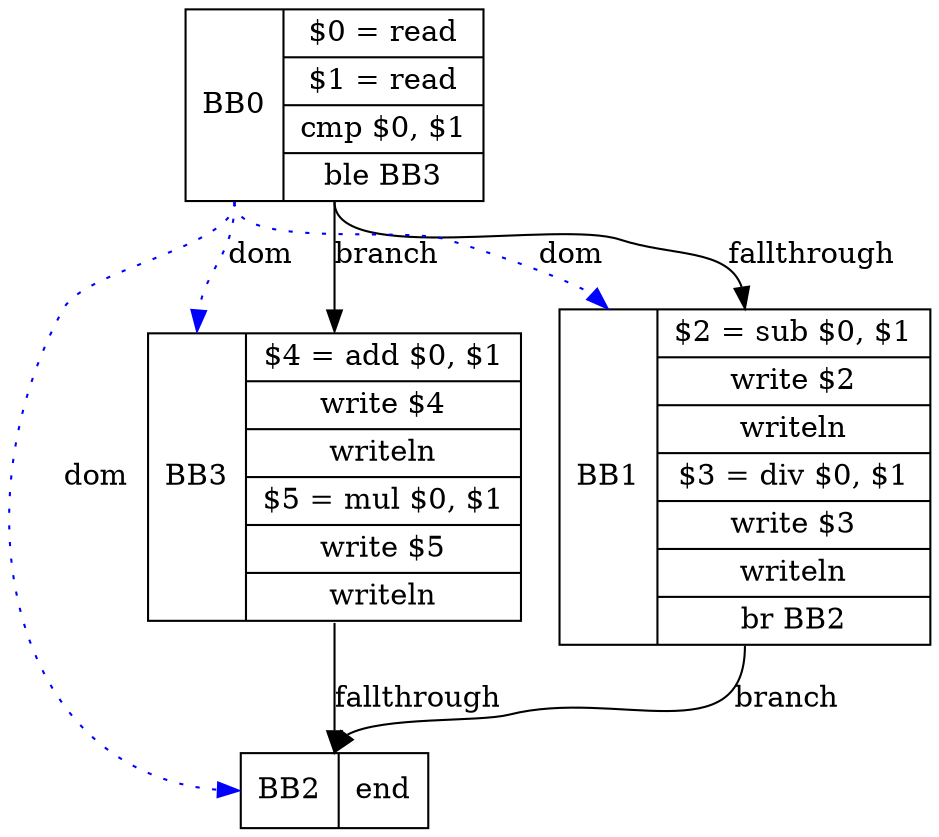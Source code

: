 digraph main {
BB0 [shape=record, label="<b>BB0 | {$0 = read|$1 = read|cmp $0, $1|ble BB3}"];
BB0:s -> BB1:n [label="fallthrough"];
BB0:s -> BB3:n [label="branch"];
BB1 [shape=record, label="<b>BB1 | {$2 = sub $0, $1|write $2|writeln|$3 = div $0, $1|write $3|writeln|br BB2}"];
BB1:s -> BB2:n [label="branch"];
BB0:b -> BB1:b [color=blue, style=dotted, label="dom"]
BB2 [shape=record, label="<b>BB2 | {end}"];
BB0:b -> BB2:b [color=blue, style=dotted, label="dom"]
BB3 [shape=record, label="<b>BB3 | {$4 = add $0, $1|write $4|writeln|$5 = mul $0, $1|write $5|writeln}"];
BB3:s -> BB2:n [label="fallthrough"];
BB0:b -> BB3:b [color=blue, style=dotted, label="dom"]
}
